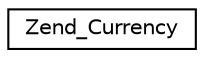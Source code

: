 digraph G
{
  edge [fontname="Helvetica",fontsize="10",labelfontname="Helvetica",labelfontsize="10"];
  node [fontname="Helvetica",fontsize="10",shape=record];
  rankdir="LR";
  Node1 [label="Zend_Currency",height=0.2,width=0.4,color="black", fillcolor="white", style="filled",URL="$class_zend___currency.html"];
}
